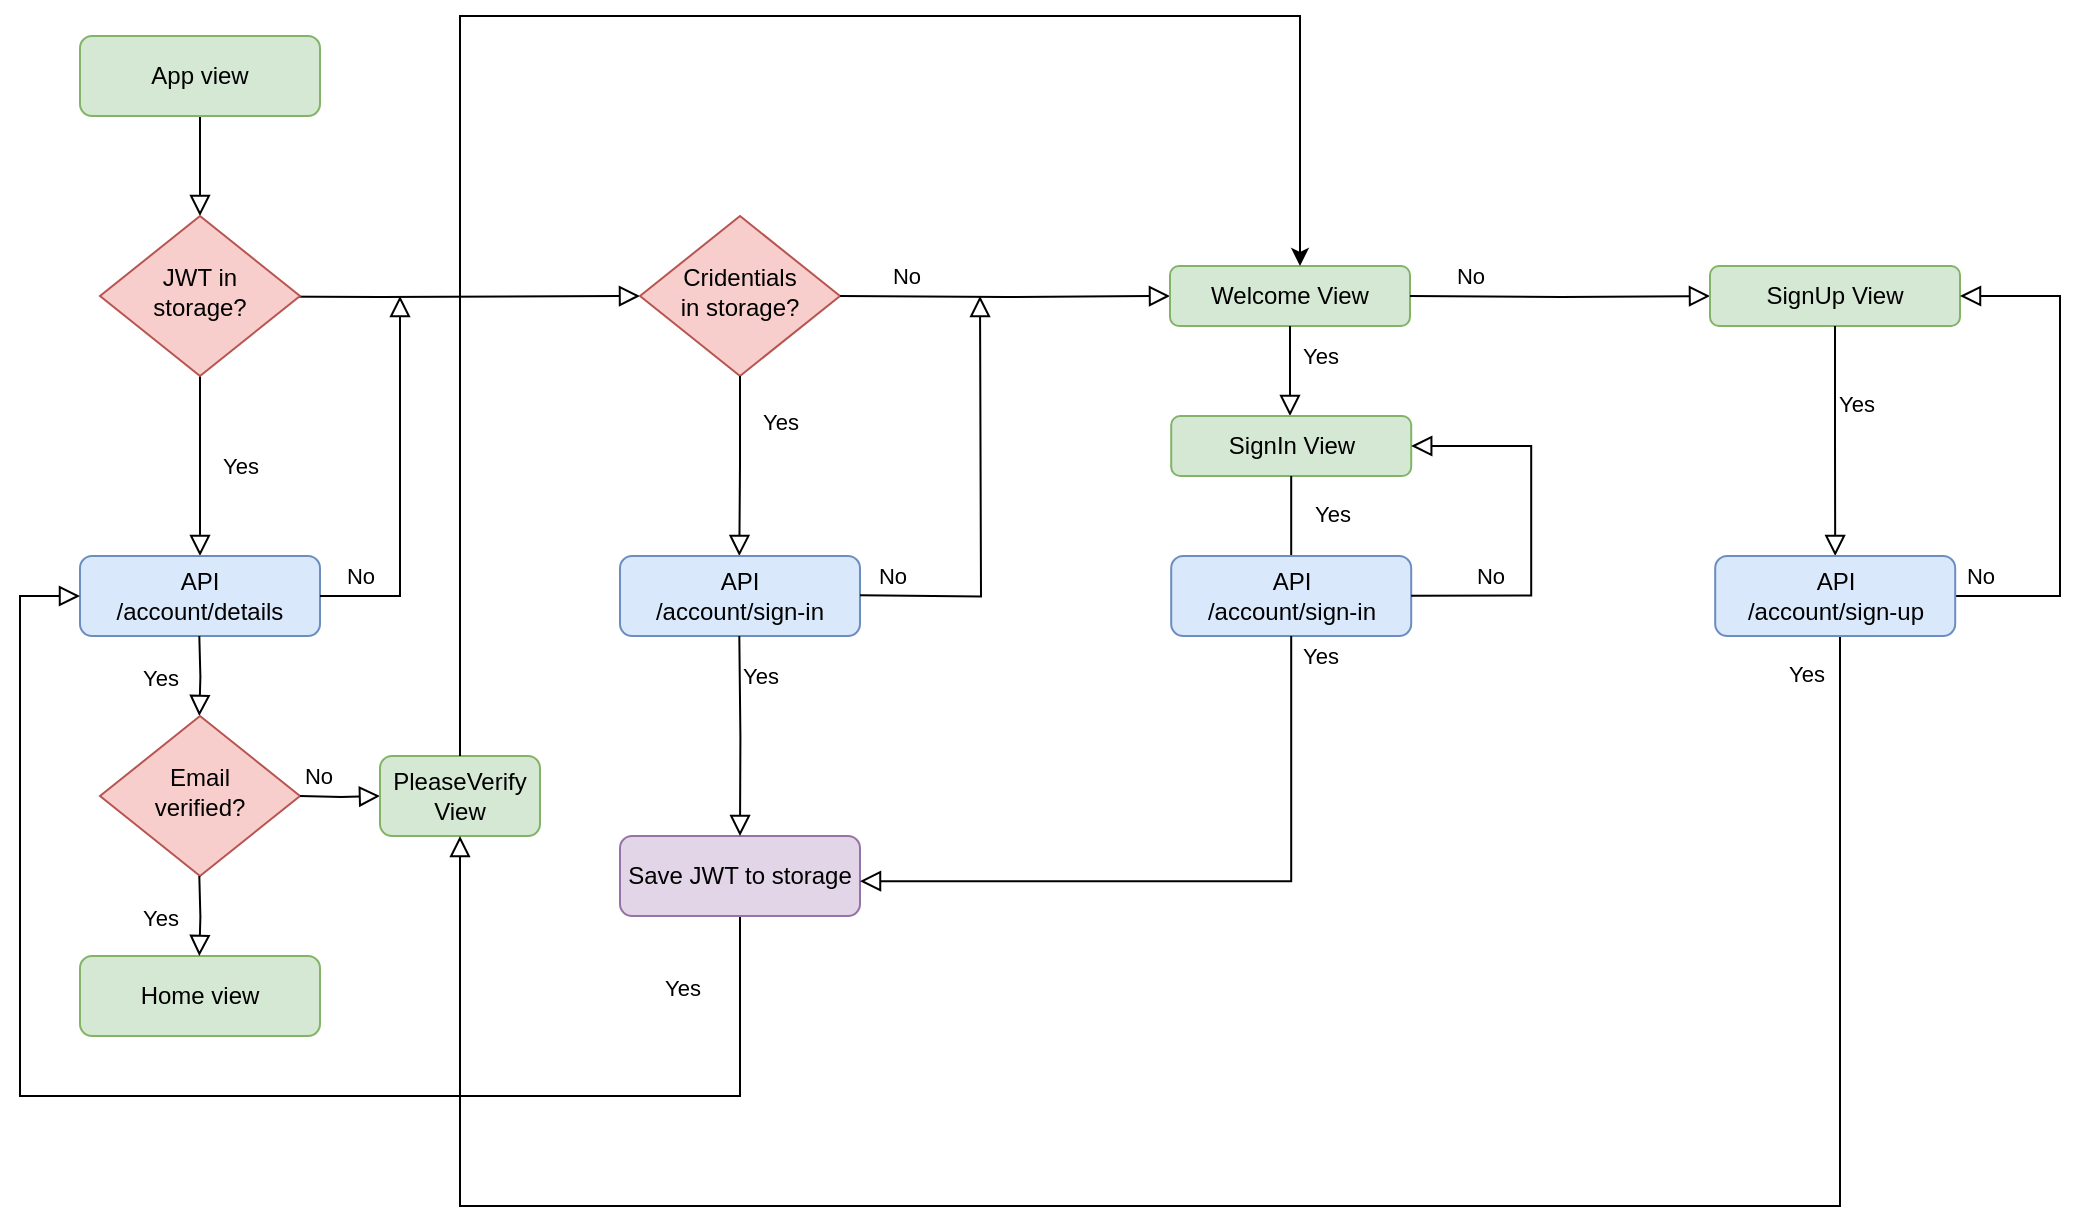 <mxfile version="18.1.1" type="github">
  <diagram id="C5RBs43oDa-KdzZeNtuy" name="Page-1">
    <mxGraphModel dx="1143" dy="1840" grid="1" gridSize="10" guides="1" tooltips="1" connect="1" arrows="1" fold="1" page="1" pageScale="1" pageWidth="827" pageHeight="1169" math="0" shadow="0">
      <root>
        <mxCell id="WIyWlLk6GJQsqaUBKTNV-0" />
        <mxCell id="WIyWlLk6GJQsqaUBKTNV-1" parent="WIyWlLk6GJQsqaUBKTNV-0" />
        <mxCell id="R0Ov8ptJ-hm71kc-tEfY-34" value="" style="rounded=0;html=1;jettySize=auto;orthogonalLoop=1;fontSize=11;endArrow=block;endFill=0;endSize=8;strokeWidth=1;shadow=0;labelBackgroundColor=none;edgeStyle=orthogonalEdgeStyle;" edge="1" parent="WIyWlLk6GJQsqaUBKTNV-1" source="R0Ov8ptJ-hm71kc-tEfY-35" target="R0Ov8ptJ-hm71kc-tEfY-38">
          <mxGeometry relative="1" as="geometry" />
        </mxCell>
        <mxCell id="R0Ov8ptJ-hm71kc-tEfY-35" value="App view" style="rounded=1;whiteSpace=wrap;html=1;fontSize=12;glass=0;strokeWidth=1;shadow=0;fillColor=#d5e8d4;strokeColor=#82b366;" vertex="1" parent="WIyWlLk6GJQsqaUBKTNV-1">
          <mxGeometry x="40" y="-10" width="120" height="40" as="geometry" />
        </mxCell>
        <mxCell id="R0Ov8ptJ-hm71kc-tEfY-36" value="Yes" style="rounded=0;html=1;jettySize=auto;orthogonalLoop=1;fontSize=11;endArrow=block;endFill=0;endSize=8;strokeWidth=1;shadow=0;labelBackgroundColor=none;edgeStyle=orthogonalEdgeStyle;entryX=0.5;entryY=0;entryDx=0;entryDy=0;" edge="1" parent="WIyWlLk6GJQsqaUBKTNV-1" source="R0Ov8ptJ-hm71kc-tEfY-38" target="R0Ov8ptJ-hm71kc-tEfY-39">
          <mxGeometry y="20" relative="1" as="geometry">
            <mxPoint as="offset" />
            <mxPoint x="100" y="220" as="targetPoint" />
          </mxGeometry>
        </mxCell>
        <mxCell id="R0Ov8ptJ-hm71kc-tEfY-37" value="No" style="edgeStyle=orthogonalEdgeStyle;rounded=0;html=1;jettySize=auto;orthogonalLoop=1;fontSize=11;endArrow=block;endFill=0;endSize=8;strokeWidth=1;shadow=0;labelBackgroundColor=none;entryX=0;entryY=0.5;entryDx=0;entryDy=0;" edge="1" parent="WIyWlLk6GJQsqaUBKTNV-1" target="R0Ov8ptJ-hm71kc-tEfY-40">
          <mxGeometry x="-0.7" y="10" relative="1" as="geometry">
            <mxPoint as="offset" />
            <mxPoint x="320" y="90.0" as="targetPoint" />
            <mxPoint x="60.0" y="120" as="sourcePoint" />
          </mxGeometry>
        </mxCell>
        <mxCell id="R0Ov8ptJ-hm71kc-tEfY-38" value="JWT in&lt;br&gt;storage?" style="rhombus;whiteSpace=wrap;html=1;shadow=0;fontFamily=Helvetica;fontSize=12;align=center;strokeWidth=1;spacing=6;spacingTop=-4;fillColor=#f8cecc;strokeColor=#b85450;" vertex="1" parent="WIyWlLk6GJQsqaUBKTNV-1">
          <mxGeometry x="50" y="80" width="100" height="80" as="geometry" />
        </mxCell>
        <mxCell id="R0Ov8ptJ-hm71kc-tEfY-39" value="API&lt;br&gt;/account/details" style="rounded=1;whiteSpace=wrap;html=1;fontSize=12;glass=0;strokeWidth=1;shadow=0;fillColor=#dae8fc;strokeColor=#6c8ebf;" vertex="1" parent="WIyWlLk6GJQsqaUBKTNV-1">
          <mxGeometry x="40" y="250" width="120" height="40" as="geometry" />
        </mxCell>
        <mxCell id="R0Ov8ptJ-hm71kc-tEfY-40" value="Cridentials&lt;br&gt;in storage?" style="rhombus;whiteSpace=wrap;html=1;shadow=0;fontFamily=Helvetica;fontSize=12;align=center;strokeWidth=1;spacing=6;spacingTop=-4;fillColor=#f8cecc;strokeColor=#b85450;" vertex="1" parent="WIyWlLk6GJQsqaUBKTNV-1">
          <mxGeometry x="320" y="80" width="100" height="80" as="geometry" />
        </mxCell>
        <mxCell id="R0Ov8ptJ-hm71kc-tEfY-41" value="No" style="edgeStyle=orthogonalEdgeStyle;rounded=0;html=1;jettySize=auto;orthogonalLoop=1;fontSize=11;endArrow=block;endFill=0;endSize=8;strokeWidth=1;shadow=0;labelBackgroundColor=none;entryX=0;entryY=0.5;entryDx=0;entryDy=0;" edge="1" parent="WIyWlLk6GJQsqaUBKTNV-1" target="R0Ov8ptJ-hm71kc-tEfY-51">
          <mxGeometry x="-0.6" y="10" relative="1" as="geometry">
            <mxPoint as="offset" />
            <mxPoint x="420" y="120" as="sourcePoint" />
            <mxPoint x="495" y="120.0" as="targetPoint" />
          </mxGeometry>
        </mxCell>
        <mxCell id="R0Ov8ptJ-hm71kc-tEfY-42" value="Yes" style="rounded=0;html=1;jettySize=auto;orthogonalLoop=1;fontSize=11;endArrow=block;endFill=0;endSize=8;strokeWidth=1;shadow=0;labelBackgroundColor=none;edgeStyle=orthogonalEdgeStyle;exitX=0.5;exitY=1;exitDx=0;exitDy=0;" edge="1" parent="WIyWlLk6GJQsqaUBKTNV-1" source="R0Ov8ptJ-hm71kc-tEfY-40">
          <mxGeometry x="-0.5" y="20" relative="1" as="geometry">
            <mxPoint as="offset" />
            <mxPoint x="369.66" y="210" as="sourcePoint" />
            <mxPoint x="369.66" y="250" as="targetPoint" />
          </mxGeometry>
        </mxCell>
        <mxCell id="R0Ov8ptJ-hm71kc-tEfY-43" value="Yes" style="rounded=0;html=1;jettySize=auto;orthogonalLoop=1;fontSize=11;endArrow=block;endFill=0;endSize=8;strokeWidth=1;shadow=0;labelBackgroundColor=none;edgeStyle=orthogonalEdgeStyle;" edge="1" parent="WIyWlLk6GJQsqaUBKTNV-1">
          <mxGeometry y="20" relative="1" as="geometry">
            <mxPoint as="offset" />
            <mxPoint x="99.66" y="290" as="sourcePoint" />
            <mxPoint x="99.66" y="330" as="targetPoint" />
          </mxGeometry>
        </mxCell>
        <mxCell id="R0Ov8ptJ-hm71kc-tEfY-44" value="No" style="edgeStyle=orthogonalEdgeStyle;rounded=0;html=1;jettySize=auto;orthogonalLoop=1;fontSize=11;endArrow=block;endFill=0;endSize=8;strokeWidth=1;shadow=0;labelBackgroundColor=none;exitX=1;exitY=0.5;exitDx=0;exitDy=0;" edge="1" parent="WIyWlLk6GJQsqaUBKTNV-1" source="R0Ov8ptJ-hm71kc-tEfY-39">
          <mxGeometry x="-0.79" y="10" relative="1" as="geometry">
            <mxPoint as="offset" />
            <mxPoint x="160" y="280" as="sourcePoint" />
            <mxPoint x="200" y="120" as="targetPoint" />
            <Array as="points">
              <mxPoint x="200" y="270" />
              <mxPoint x="200" y="180" />
            </Array>
          </mxGeometry>
        </mxCell>
        <mxCell id="R0Ov8ptJ-hm71kc-tEfY-45" value="Home view" style="rounded=1;whiteSpace=wrap;html=1;fontSize=12;glass=0;strokeWidth=1;shadow=0;fillColor=#d5e8d4;strokeColor=#82b366;" vertex="1" parent="WIyWlLk6GJQsqaUBKTNV-1">
          <mxGeometry x="40" y="450" width="120" height="40" as="geometry" />
        </mxCell>
        <mxCell id="R0Ov8ptJ-hm71kc-tEfY-46" value="API&lt;br&gt;/account/sign-in" style="rounded=1;whiteSpace=wrap;html=1;fontSize=12;glass=0;strokeWidth=1;shadow=0;fillColor=#dae8fc;strokeColor=#6c8ebf;" vertex="1" parent="WIyWlLk6GJQsqaUBKTNV-1">
          <mxGeometry x="310" y="250" width="120" height="40" as="geometry" />
        </mxCell>
        <mxCell id="R0Ov8ptJ-hm71kc-tEfY-47" value="No" style="edgeStyle=orthogonalEdgeStyle;rounded=0;html=1;jettySize=auto;orthogonalLoop=1;fontSize=11;endArrow=block;endFill=0;endSize=8;strokeWidth=1;shadow=0;labelBackgroundColor=none;" edge="1" parent="WIyWlLk6GJQsqaUBKTNV-1">
          <mxGeometry x="-0.846" y="10" relative="1" as="geometry">
            <mxPoint as="offset" />
            <mxPoint x="430" y="269.66" as="sourcePoint" />
            <mxPoint x="490" y="120" as="targetPoint" />
          </mxGeometry>
        </mxCell>
        <mxCell id="R0Ov8ptJ-hm71kc-tEfY-48" value="Yes" style="rounded=0;html=1;jettySize=auto;orthogonalLoop=1;fontSize=11;endArrow=block;endFill=0;endSize=8;strokeWidth=1;shadow=0;labelBackgroundColor=none;edgeStyle=orthogonalEdgeStyle;exitX=0.5;exitY=1;exitDx=0;exitDy=0;entryX=0;entryY=0.5;entryDx=0;entryDy=0;" edge="1" parent="WIyWlLk6GJQsqaUBKTNV-1" source="R0Ov8ptJ-hm71kc-tEfY-49" target="R0Ov8ptJ-hm71kc-tEfY-39">
          <mxGeometry x="-0.903" y="-29" relative="1" as="geometry">
            <mxPoint as="offset" />
            <mxPoint x="369" y="340" as="sourcePoint" />
            <mxPoint x="-50" y="270" as="targetPoint" />
            <Array as="points">
              <mxPoint x="370" y="520" />
              <mxPoint x="10" y="520" />
              <mxPoint x="10" y="270" />
            </Array>
          </mxGeometry>
        </mxCell>
        <mxCell id="R0Ov8ptJ-hm71kc-tEfY-49" value="Save JWT to storage" style="rounded=1;whiteSpace=wrap;html=1;fontSize=12;glass=0;strokeWidth=1;shadow=0;fillColor=#e1d5e7;strokeColor=#9673a6;" vertex="1" parent="WIyWlLk6GJQsqaUBKTNV-1">
          <mxGeometry x="310" y="390" width="120" height="40" as="geometry" />
        </mxCell>
        <mxCell id="R0Ov8ptJ-hm71kc-tEfY-50" value="Yes" style="rounded=0;html=1;jettySize=auto;orthogonalLoop=1;fontSize=11;endArrow=block;endFill=0;endSize=8;strokeWidth=1;shadow=0;labelBackgroundColor=none;edgeStyle=orthogonalEdgeStyle;entryX=0.5;entryY=0;entryDx=0;entryDy=0;" edge="1" parent="WIyWlLk6GJQsqaUBKTNV-1" target="R0Ov8ptJ-hm71kc-tEfY-49">
          <mxGeometry x="-0.601" y="10" relative="1" as="geometry">
            <mxPoint as="offset" />
            <mxPoint x="369.66" y="290" as="sourcePoint" />
            <mxPoint x="369.66" y="330" as="targetPoint" />
          </mxGeometry>
        </mxCell>
        <mxCell id="R0Ov8ptJ-hm71kc-tEfY-51" value="Welcome View" style="rounded=1;whiteSpace=wrap;html=1;fontSize=12;glass=0;strokeWidth=1;shadow=0;fillColor=#d5e8d4;strokeColor=#82b366;" vertex="1" parent="WIyWlLk6GJQsqaUBKTNV-1">
          <mxGeometry x="585" y="105" width="120" height="30" as="geometry" />
        </mxCell>
        <mxCell id="R0Ov8ptJ-hm71kc-tEfY-52" value="Email &lt;br&gt;verified?" style="rhombus;whiteSpace=wrap;html=1;shadow=0;fontFamily=Helvetica;fontSize=12;align=center;strokeWidth=1;spacing=6;spacingTop=-4;fillColor=#f8cecc;strokeColor=#b85450;" vertex="1" parent="WIyWlLk6GJQsqaUBKTNV-1">
          <mxGeometry x="50" y="330" width="100" height="80" as="geometry" />
        </mxCell>
        <mxCell id="R0Ov8ptJ-hm71kc-tEfY-53" value="Yes" style="rounded=0;html=1;jettySize=auto;orthogonalLoop=1;fontSize=11;endArrow=block;endFill=0;endSize=8;strokeWidth=1;shadow=0;labelBackgroundColor=none;edgeStyle=orthogonalEdgeStyle;" edge="1" parent="WIyWlLk6GJQsqaUBKTNV-1">
          <mxGeometry y="20" relative="1" as="geometry">
            <mxPoint as="offset" />
            <mxPoint x="99.66" y="410" as="sourcePoint" />
            <mxPoint x="99.66" y="450" as="targetPoint" />
          </mxGeometry>
        </mxCell>
        <mxCell id="R0Ov8ptJ-hm71kc-tEfY-54" value="No" style="edgeStyle=orthogonalEdgeStyle;rounded=0;html=1;jettySize=auto;orthogonalLoop=1;fontSize=11;endArrow=block;endFill=0;endSize=8;strokeWidth=1;shadow=0;labelBackgroundColor=none;" edge="1" parent="WIyWlLk6GJQsqaUBKTNV-1">
          <mxGeometry x="-0.6" y="10" relative="1" as="geometry">
            <mxPoint as="offset" />
            <mxPoint x="150" y="370" as="sourcePoint" />
            <mxPoint x="190" y="370" as="targetPoint" />
          </mxGeometry>
        </mxCell>
        <mxCell id="R0Ov8ptJ-hm71kc-tEfY-55" value="PleaseVerify&lt;br&gt;View" style="rounded=1;whiteSpace=wrap;html=1;fontSize=12;glass=0;strokeWidth=1;shadow=0;fillColor=#d5e8d4;strokeColor=#82b366;" vertex="1" parent="WIyWlLk6GJQsqaUBKTNV-1">
          <mxGeometry x="190" y="350" width="80" height="40" as="geometry" />
        </mxCell>
        <mxCell id="R0Ov8ptJ-hm71kc-tEfY-56" value="No" style="edgeStyle=orthogonalEdgeStyle;rounded=0;html=1;jettySize=auto;orthogonalLoop=1;fontSize=11;endArrow=block;endFill=0;endSize=8;strokeWidth=1;shadow=0;labelBackgroundColor=none;entryX=0;entryY=0.5;entryDx=0;entryDy=0;" edge="1" parent="WIyWlLk6GJQsqaUBKTNV-1" target="R0Ov8ptJ-hm71kc-tEfY-58">
          <mxGeometry x="-0.6" y="10" relative="1" as="geometry">
            <mxPoint as="offset" />
            <mxPoint x="705" y="120" as="sourcePoint" />
            <mxPoint x="795" y="120" as="targetPoint" />
            <Array as="points" />
          </mxGeometry>
        </mxCell>
        <mxCell id="R0Ov8ptJ-hm71kc-tEfY-57" value="Yes" style="rounded=0;html=1;jettySize=auto;orthogonalLoop=1;fontSize=11;endArrow=block;endFill=0;endSize=8;strokeWidth=1;shadow=0;labelBackgroundColor=none;edgeStyle=orthogonalEdgeStyle;exitX=0.5;exitY=1;exitDx=0;exitDy=0;entryX=0.5;entryY=0;entryDx=0;entryDy=0;" edge="1" parent="WIyWlLk6GJQsqaUBKTNV-1" source="R0Ov8ptJ-hm71kc-tEfY-51" target="R0Ov8ptJ-hm71kc-tEfY-59">
          <mxGeometry x="-0.336" y="15" relative="1" as="geometry">
            <mxPoint as="offset" />
            <mxPoint x="654.76" y="140" as="sourcePoint" />
            <mxPoint x="660" y="180" as="targetPoint" />
            <Array as="points">
              <mxPoint x="645" y="180" />
            </Array>
          </mxGeometry>
        </mxCell>
        <mxCell id="R0Ov8ptJ-hm71kc-tEfY-58" value="SignUp View" style="rounded=1;whiteSpace=wrap;html=1;fontSize=12;glass=0;strokeWidth=1;shadow=0;fillColor=#d5e8d4;strokeColor=#82b366;" vertex="1" parent="WIyWlLk6GJQsqaUBKTNV-1">
          <mxGeometry x="855" y="105" width="125" height="30" as="geometry" />
        </mxCell>
        <mxCell id="R0Ov8ptJ-hm71kc-tEfY-59" value="SignIn View" style="rounded=1;whiteSpace=wrap;html=1;fontSize=12;glass=0;strokeWidth=1;shadow=0;fillColor=#d5e8d4;strokeColor=#82b366;" vertex="1" parent="WIyWlLk6GJQsqaUBKTNV-1">
          <mxGeometry x="585.6" y="180" width="120" height="30" as="geometry" />
        </mxCell>
        <mxCell id="R0Ov8ptJ-hm71kc-tEfY-60" value="Yes" style="rounded=0;html=1;jettySize=auto;orthogonalLoop=1;fontSize=11;endArrow=block;endFill=0;endSize=8;strokeWidth=1;shadow=0;labelBackgroundColor=none;edgeStyle=orthogonalEdgeStyle;exitX=0.5;exitY=1;exitDx=0;exitDy=0;" edge="1" parent="WIyWlLk6GJQsqaUBKTNV-1" source="R0Ov8ptJ-hm71kc-tEfY-59">
          <mxGeometry x="-0.5" y="20" relative="1" as="geometry">
            <mxPoint as="offset" />
            <mxPoint x="660.26" y="230" as="sourcePoint" />
            <mxPoint x="660.26" y="270" as="targetPoint" />
            <Array as="points">
              <mxPoint x="646" y="270" />
            </Array>
          </mxGeometry>
        </mxCell>
        <mxCell id="R0Ov8ptJ-hm71kc-tEfY-61" value="API&lt;br&gt;/account/sign-in" style="rounded=1;whiteSpace=wrap;html=1;fontSize=12;glass=0;strokeWidth=1;shadow=0;fillColor=#dae8fc;strokeColor=#6c8ebf;" vertex="1" parent="WIyWlLk6GJQsqaUBKTNV-1">
          <mxGeometry x="585.6" y="250" width="120" height="40" as="geometry" />
        </mxCell>
        <mxCell id="R0Ov8ptJ-hm71kc-tEfY-62" value="No" style="edgeStyle=orthogonalEdgeStyle;rounded=0;html=1;jettySize=auto;orthogonalLoop=1;fontSize=11;endArrow=block;endFill=0;endSize=8;strokeWidth=1;shadow=0;labelBackgroundColor=none;entryX=1;entryY=0.5;entryDx=0;entryDy=0;" edge="1" parent="WIyWlLk6GJQsqaUBKTNV-1" target="R0Ov8ptJ-hm71kc-tEfY-59">
          <mxGeometry x="-0.601" y="10" relative="1" as="geometry">
            <mxPoint as="offset" />
            <mxPoint x="705.6" y="269.82" as="sourcePoint" />
            <mxPoint x="825.6" y="200" as="targetPoint" />
            <Array as="points">
              <mxPoint x="765.6" y="270" />
              <mxPoint x="765.6" y="195" />
            </Array>
          </mxGeometry>
        </mxCell>
        <mxCell id="R0Ov8ptJ-hm71kc-tEfY-63" value="Yes" style="rounded=0;html=1;jettySize=auto;orthogonalLoop=1;fontSize=11;endArrow=block;endFill=0;endSize=8;strokeWidth=1;shadow=0;labelBackgroundColor=none;edgeStyle=orthogonalEdgeStyle;entryX=0.995;entryY=0.565;entryDx=0;entryDy=0;entryPerimeter=0;exitX=0.5;exitY=1;exitDx=0;exitDy=0;" edge="1" parent="WIyWlLk6GJQsqaUBKTNV-1" source="R0Ov8ptJ-hm71kc-tEfY-61">
          <mxGeometry x="-0.941" y="14" relative="1" as="geometry">
            <mxPoint as="offset" />
            <mxPoint x="570.26" y="340" as="sourcePoint" />
            <mxPoint x="430" y="412.6" as="targetPoint" />
            <Array as="points">
              <mxPoint x="646" y="413" />
            </Array>
          </mxGeometry>
        </mxCell>
        <mxCell id="R0Ov8ptJ-hm71kc-tEfY-65" value="Yes" style="rounded=0;html=1;jettySize=auto;orthogonalLoop=1;fontSize=11;endArrow=block;endFill=0;endSize=8;strokeWidth=1;shadow=0;labelBackgroundColor=none;edgeStyle=orthogonalEdgeStyle;exitX=0.5;exitY=1;exitDx=0;exitDy=0;entryX=0.5;entryY=0;entryDx=0;entryDy=0;" edge="1" parent="WIyWlLk6GJQsqaUBKTNV-1" source="R0Ov8ptJ-hm71kc-tEfY-58" target="R0Ov8ptJ-hm71kc-tEfY-69">
          <mxGeometry x="-0.333" y="10" relative="1" as="geometry">
            <mxPoint as="offset" />
            <mxPoint x="917.5" y="150.03" as="sourcePoint" />
            <mxPoint x="918" y="245.03" as="targetPoint" />
            <Array as="points" />
          </mxGeometry>
        </mxCell>
        <mxCell id="R0Ov8ptJ-hm71kc-tEfY-66" value="No" style="edgeStyle=orthogonalEdgeStyle;rounded=0;html=1;jettySize=auto;orthogonalLoop=1;fontSize=11;endArrow=block;endFill=0;endSize=8;strokeWidth=1;shadow=0;labelBackgroundColor=none;entryX=1;entryY=0.5;entryDx=0;entryDy=0;exitX=1;exitY=0.5;exitDx=0;exitDy=0;" edge="1" parent="WIyWlLk6GJQsqaUBKTNV-1" source="R0Ov8ptJ-hm71kc-tEfY-69" target="R0Ov8ptJ-hm71kc-tEfY-58">
          <mxGeometry x="-0.9" y="10" relative="1" as="geometry">
            <mxPoint as="offset" />
            <mxPoint x="980" y="265.03" as="sourcePoint" />
            <mxPoint x="980" y="135.03" as="targetPoint" />
            <Array as="points">
              <mxPoint x="1030" y="270" />
              <mxPoint x="1030" y="120" />
            </Array>
          </mxGeometry>
        </mxCell>
        <mxCell id="R0Ov8ptJ-hm71kc-tEfY-67" value="Yes" style="rounded=0;html=1;jettySize=auto;orthogonalLoop=1;fontSize=11;endArrow=block;endFill=0;endSize=8;strokeWidth=1;shadow=0;labelBackgroundColor=none;edgeStyle=orthogonalEdgeStyle;entryX=0.5;entryY=1;entryDx=0;entryDy=0;exitX=0.5;exitY=1;exitDx=0;exitDy=0;" edge="1" parent="WIyWlLk6GJQsqaUBKTNV-1" target="R0Ov8ptJ-hm71kc-tEfY-55" source="R0Ov8ptJ-hm71kc-tEfY-69">
          <mxGeometry x="-0.963" y="-17" relative="1" as="geometry">
            <mxPoint as="offset" />
            <mxPoint x="926.66" y="285.03" as="sourcePoint" />
            <mxPoint x="290" y="405.03" as="targetPoint" />
            <Array as="points">
              <mxPoint x="920" y="290" />
              <mxPoint x="920" y="575" />
              <mxPoint x="230" y="575" />
            </Array>
          </mxGeometry>
        </mxCell>
        <mxCell id="R0Ov8ptJ-hm71kc-tEfY-68" value="" style="endArrow=classic;html=1;rounded=0;entryX=0.5;entryY=0;entryDx=0;entryDy=0;exitX=0.5;exitY=0;exitDx=0;exitDy=0;" edge="1" parent="WIyWlLk6GJQsqaUBKTNV-1" source="R0Ov8ptJ-hm71kc-tEfY-55">
          <mxGeometry width="50" height="50" relative="1" as="geometry">
            <mxPoint x="250" y="300" as="sourcePoint" />
            <mxPoint x="650" y="105" as="targetPoint" />
            <Array as="points">
              <mxPoint x="230" y="350" />
              <mxPoint x="230" y="-20" />
              <mxPoint x="250" y="-20" />
              <mxPoint x="650" y="-20" />
            </Array>
          </mxGeometry>
        </mxCell>
        <mxCell id="R0Ov8ptJ-hm71kc-tEfY-69" value="API&lt;br&gt;/account/sign-up" style="rounded=1;whiteSpace=wrap;html=1;fontSize=12;glass=0;strokeWidth=1;shadow=0;fillColor=#dae8fc;strokeColor=#6c8ebf;" vertex="1" parent="WIyWlLk6GJQsqaUBKTNV-1">
          <mxGeometry x="857.6" y="250" width="120" height="40" as="geometry" />
        </mxCell>
      </root>
    </mxGraphModel>
  </diagram>
</mxfile>
